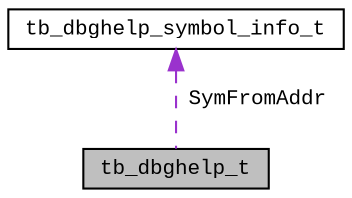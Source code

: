 digraph "tb_dbghelp_t"
{
  edge [fontname="CourierNew",fontsize="10",labelfontname="CourierNew",labelfontsize="10"];
  node [fontname="CourierNew",fontsize="10",shape=record];
  Node1 [label="tb_dbghelp_t",height=0.2,width=0.4,color="black", fillcolor="grey75", style="filled" fontcolor="black"];
  Node2 -> Node1 [dir="back",color="darkorchid3",fontsize="10",style="dashed",label=" SymFromAddr" ,fontname="CourierNew"];
  Node2 [label="tb_dbghelp_symbol_info_t",height=0.2,width=0.4,color="black", fillcolor="white", style="filled",URL="$d5/d31/structtb__dbghelp__symbol__info__t.html"];
}

